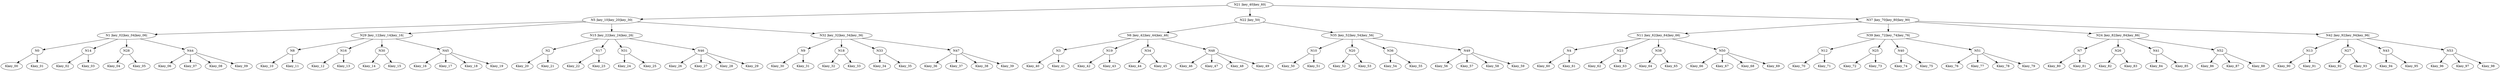 digraph G {
N21[label="N21 |key_40|key_60|"]N21 -> N5;
N5[label="N5 |key_10|key_20|key_30|"]N5 -> N1;
N1[label="N1 |key_02|key_04|key_06|"]N1 -> N0;
N0 -> Kkey_00;
N0 -> Kkey_01;
N1 -> N14;
N14 -> Kkey_02;
N14 -> Kkey_03;
N1 -> N28;
N28 -> Kkey_04;
N28 -> Kkey_05;
N1 -> N44;
N44 -> Kkey_06;
N44 -> Kkey_07;
N44 -> Kkey_08;
N44 -> Kkey_09;
N5 -> N29;
N29[label="N29 |key_12|key_14|key_16|"]N29 -> N8;
N8 -> Kkey_10;
N8 -> Kkey_11;
N29 -> N16;
N16 -> Kkey_12;
N16 -> Kkey_13;
N29 -> N30;
N30 -> Kkey_14;
N30 -> Kkey_15;
N29 -> N45;
N45 -> Kkey_16;
N45 -> Kkey_17;
N45 -> Kkey_18;
N45 -> Kkey_19;
N5 -> N15;
N15[label="N15 |key_22|key_24|key_26|"]N15 -> N2;
N2 -> Kkey_20;
N2 -> Kkey_21;
N15 -> N17;
N17 -> Kkey_22;
N17 -> Kkey_23;
N15 -> N31;
N31 -> Kkey_24;
N31 -> Kkey_25;
N15 -> N46;
N46 -> Kkey_26;
N46 -> Kkey_27;
N46 -> Kkey_28;
N46 -> Kkey_29;
N5 -> N32;
N32[label="N32 |key_32|key_34|key_36|"]N32 -> N9;
N9 -> Kkey_30;
N9 -> Kkey_31;
N32 -> N18;
N18 -> Kkey_32;
N18 -> Kkey_33;
N32 -> N33;
N33 -> Kkey_34;
N33 -> Kkey_35;
N32 -> N47;
N47 -> Kkey_36;
N47 -> Kkey_37;
N47 -> Kkey_38;
N47 -> Kkey_39;
N21 -> N22;
N22[label="N22 |key_50|"]N22 -> N6;
N6[label="N6 |key_42|key_44|key_46|"]N6 -> N3;
N3 -> Kkey_40;
N3 -> Kkey_41;
N6 -> N19;
N19 -> Kkey_42;
N19 -> Kkey_43;
N6 -> N34;
N34 -> Kkey_44;
N34 -> Kkey_45;
N6 -> N48;
N48 -> Kkey_46;
N48 -> Kkey_47;
N48 -> Kkey_48;
N48 -> Kkey_49;
N22 -> N35;
N35[label="N35 |key_52|key_54|key_56|"]N35 -> N10;
N10 -> Kkey_50;
N10 -> Kkey_51;
N35 -> N20;
N20 -> Kkey_52;
N20 -> Kkey_53;
N35 -> N36;
N36 -> Kkey_54;
N36 -> Kkey_55;
N35 -> N49;
N49 -> Kkey_56;
N49 -> Kkey_57;
N49 -> Kkey_58;
N49 -> Kkey_59;
N21 -> N37;
N37[label="N37 |key_70|key_80|key_90|"]N37 -> N11;
N11[label="N11 |key_62|key_64|key_66|"]N11 -> N4;
N4 -> Kkey_60;
N4 -> Kkey_61;
N11 -> N23;
N23 -> Kkey_62;
N23 -> Kkey_63;
N11 -> N38;
N38 -> Kkey_64;
N38 -> Kkey_65;
N11 -> N50;
N50 -> Kkey_66;
N50 -> Kkey_67;
N50 -> Kkey_68;
N50 -> Kkey_69;
N37 -> N39;
N39[label="N39 |key_72|key_74|key_76|"]N39 -> N12;
N12 -> Kkey_70;
N12 -> Kkey_71;
N39 -> N25;
N25 -> Kkey_72;
N25 -> Kkey_73;
N39 -> N40;
N40 -> Kkey_74;
N40 -> Kkey_75;
N39 -> N51;
N51 -> Kkey_76;
N51 -> Kkey_77;
N51 -> Kkey_78;
N51 -> Kkey_79;
N37 -> N24;
N24[label="N24 |key_82|key_84|key_86|"]N24 -> N7;
N7 -> Kkey_80;
N7 -> Kkey_81;
N24 -> N26;
N26 -> Kkey_82;
N26 -> Kkey_83;
N24 -> N41;
N41 -> Kkey_84;
N41 -> Kkey_85;
N24 -> N52;
N52 -> Kkey_86;
N52 -> Kkey_87;
N52 -> Kkey_88;
N37 -> N42;
N42[label="N42 |key_92|key_94|key_96|"]N42 -> N13;
N13 -> Kkey_90;
N13 -> Kkey_91;
N42 -> N27;
N27 -> Kkey_92;
N27 -> Kkey_93;
N42 -> N43;
N43 -> Kkey_94;
N43 -> Kkey_95;
N42 -> N53;
N53 -> Kkey_96;
N53 -> Kkey_97;
N53 -> Kkey_98;
}
